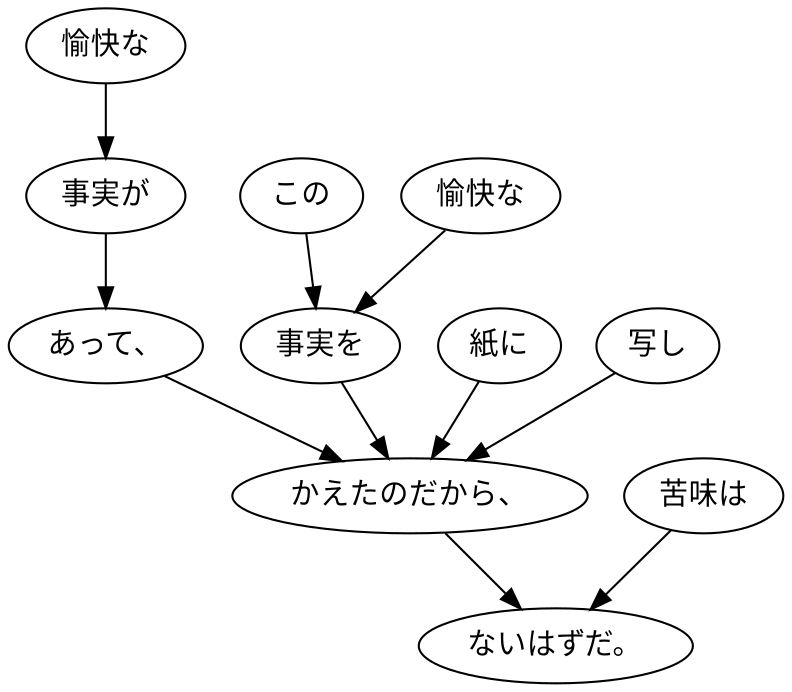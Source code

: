 digraph graph8841 {
	node0 [label="愉快な"];
	node1 [label="事実が"];
	node2 [label="あって、"];
	node3 [label="この"];
	node4 [label="愉快な"];
	node5 [label="事実を"];
	node6 [label="紙に"];
	node7 [label="写し"];
	node8 [label="かえたのだから、"];
	node9 [label="苦味は"];
	node10 [label="ないはずだ。"];
	node0 -> node1;
	node1 -> node2;
	node2 -> node8;
	node3 -> node5;
	node4 -> node5;
	node5 -> node8;
	node6 -> node8;
	node7 -> node8;
	node8 -> node10;
	node9 -> node10;
}

